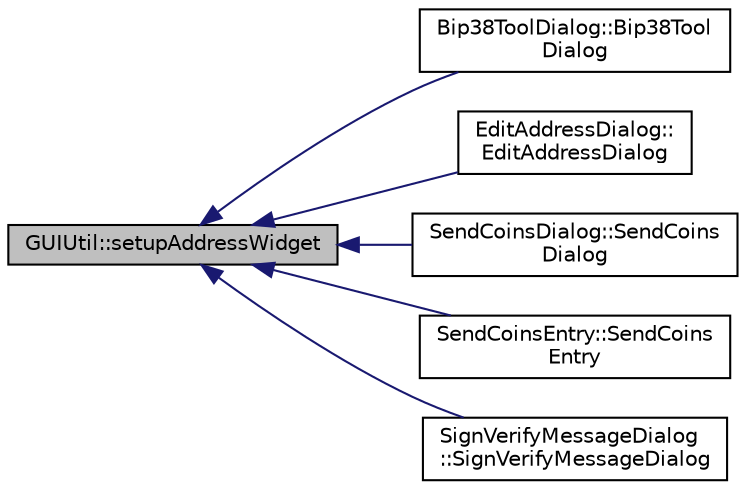 digraph "GUIUtil::setupAddressWidget"
{
  edge [fontname="Helvetica",fontsize="10",labelfontname="Helvetica",labelfontsize="10"];
  node [fontname="Helvetica",fontsize="10",shape=record];
  rankdir="LR";
  Node345 [label="GUIUtil::setupAddressWidget",height=0.2,width=0.4,color="black", fillcolor="grey75", style="filled", fontcolor="black"];
  Node345 -> Node346 [dir="back",color="midnightblue",fontsize="10",style="solid",fontname="Helvetica"];
  Node346 [label="Bip38ToolDialog::Bip38Tool\lDialog",height=0.2,width=0.4,color="black", fillcolor="white", style="filled",URL="$class_bip38_tool_dialog.html#ae253c496add5b5cc99bf9fec7b5dc654"];
  Node345 -> Node347 [dir="back",color="midnightblue",fontsize="10",style="solid",fontname="Helvetica"];
  Node347 [label="EditAddressDialog::\lEditAddressDialog",height=0.2,width=0.4,color="black", fillcolor="white", style="filled",URL="$class_edit_address_dialog.html#a625792e82d332070d6009898febc3afa"];
  Node345 -> Node348 [dir="back",color="midnightblue",fontsize="10",style="solid",fontname="Helvetica"];
  Node348 [label="SendCoinsDialog::SendCoins\lDialog",height=0.2,width=0.4,color="black", fillcolor="white", style="filled",URL="$class_send_coins_dialog.html#a0df5bc29d1df68eda44826651afc595f"];
  Node345 -> Node349 [dir="back",color="midnightblue",fontsize="10",style="solid",fontname="Helvetica"];
  Node349 [label="SendCoinsEntry::SendCoins\lEntry",height=0.2,width=0.4,color="black", fillcolor="white", style="filled",URL="$class_send_coins_entry.html#a1c385963cf2dd2eb618720908988d037"];
  Node345 -> Node350 [dir="back",color="midnightblue",fontsize="10",style="solid",fontname="Helvetica"];
  Node350 [label="SignVerifyMessageDialog\l::SignVerifyMessageDialog",height=0.2,width=0.4,color="black", fillcolor="white", style="filled",URL="$class_sign_verify_message_dialog.html#a04d74fa38e87dc6213237567a6528f28"];
}
